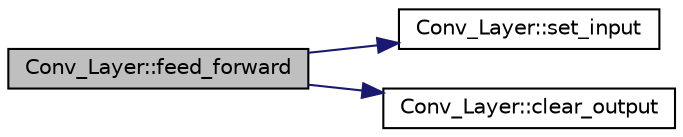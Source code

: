digraph "Conv_Layer::feed_forward"
{
 // LATEX_PDF_SIZE
  edge [fontname="Helvetica",fontsize="10",labelfontname="Helvetica",labelfontsize="10"];
  node [fontname="Helvetica",fontsize="10",shape=record];
  rankdir="LR";
  Node3 [label="Conv_Layer::feed_forward",height=0.2,width=0.4,color="black", fillcolor="grey75", style="filled", fontcolor="black",tooltip="Forward pass of the Convolutional Layer."];
  Node3 -> Node4 [color="midnightblue",fontsize="10",style="solid",fontname="Helvetica"];
  Node4 [label="Conv_Layer::set_input",height=0.2,width=0.4,color="black", fillcolor="white", style="filled",URL="$classConv__Layer.html#a182743caee949ef04477d43a2f638955",tooltip="Set input."];
  Node3 -> Node5 [color="midnightblue",fontsize="10",style="solid",fontname="Helvetica"];
  Node5 [label="Conv_Layer::clear_output",height=0.2,width=0.4,color="black", fillcolor="white", style="filled",URL="$classConv__Layer.html#a0978882f2069185a5879a363f35288ea",tooltip="Clear output."];
}
